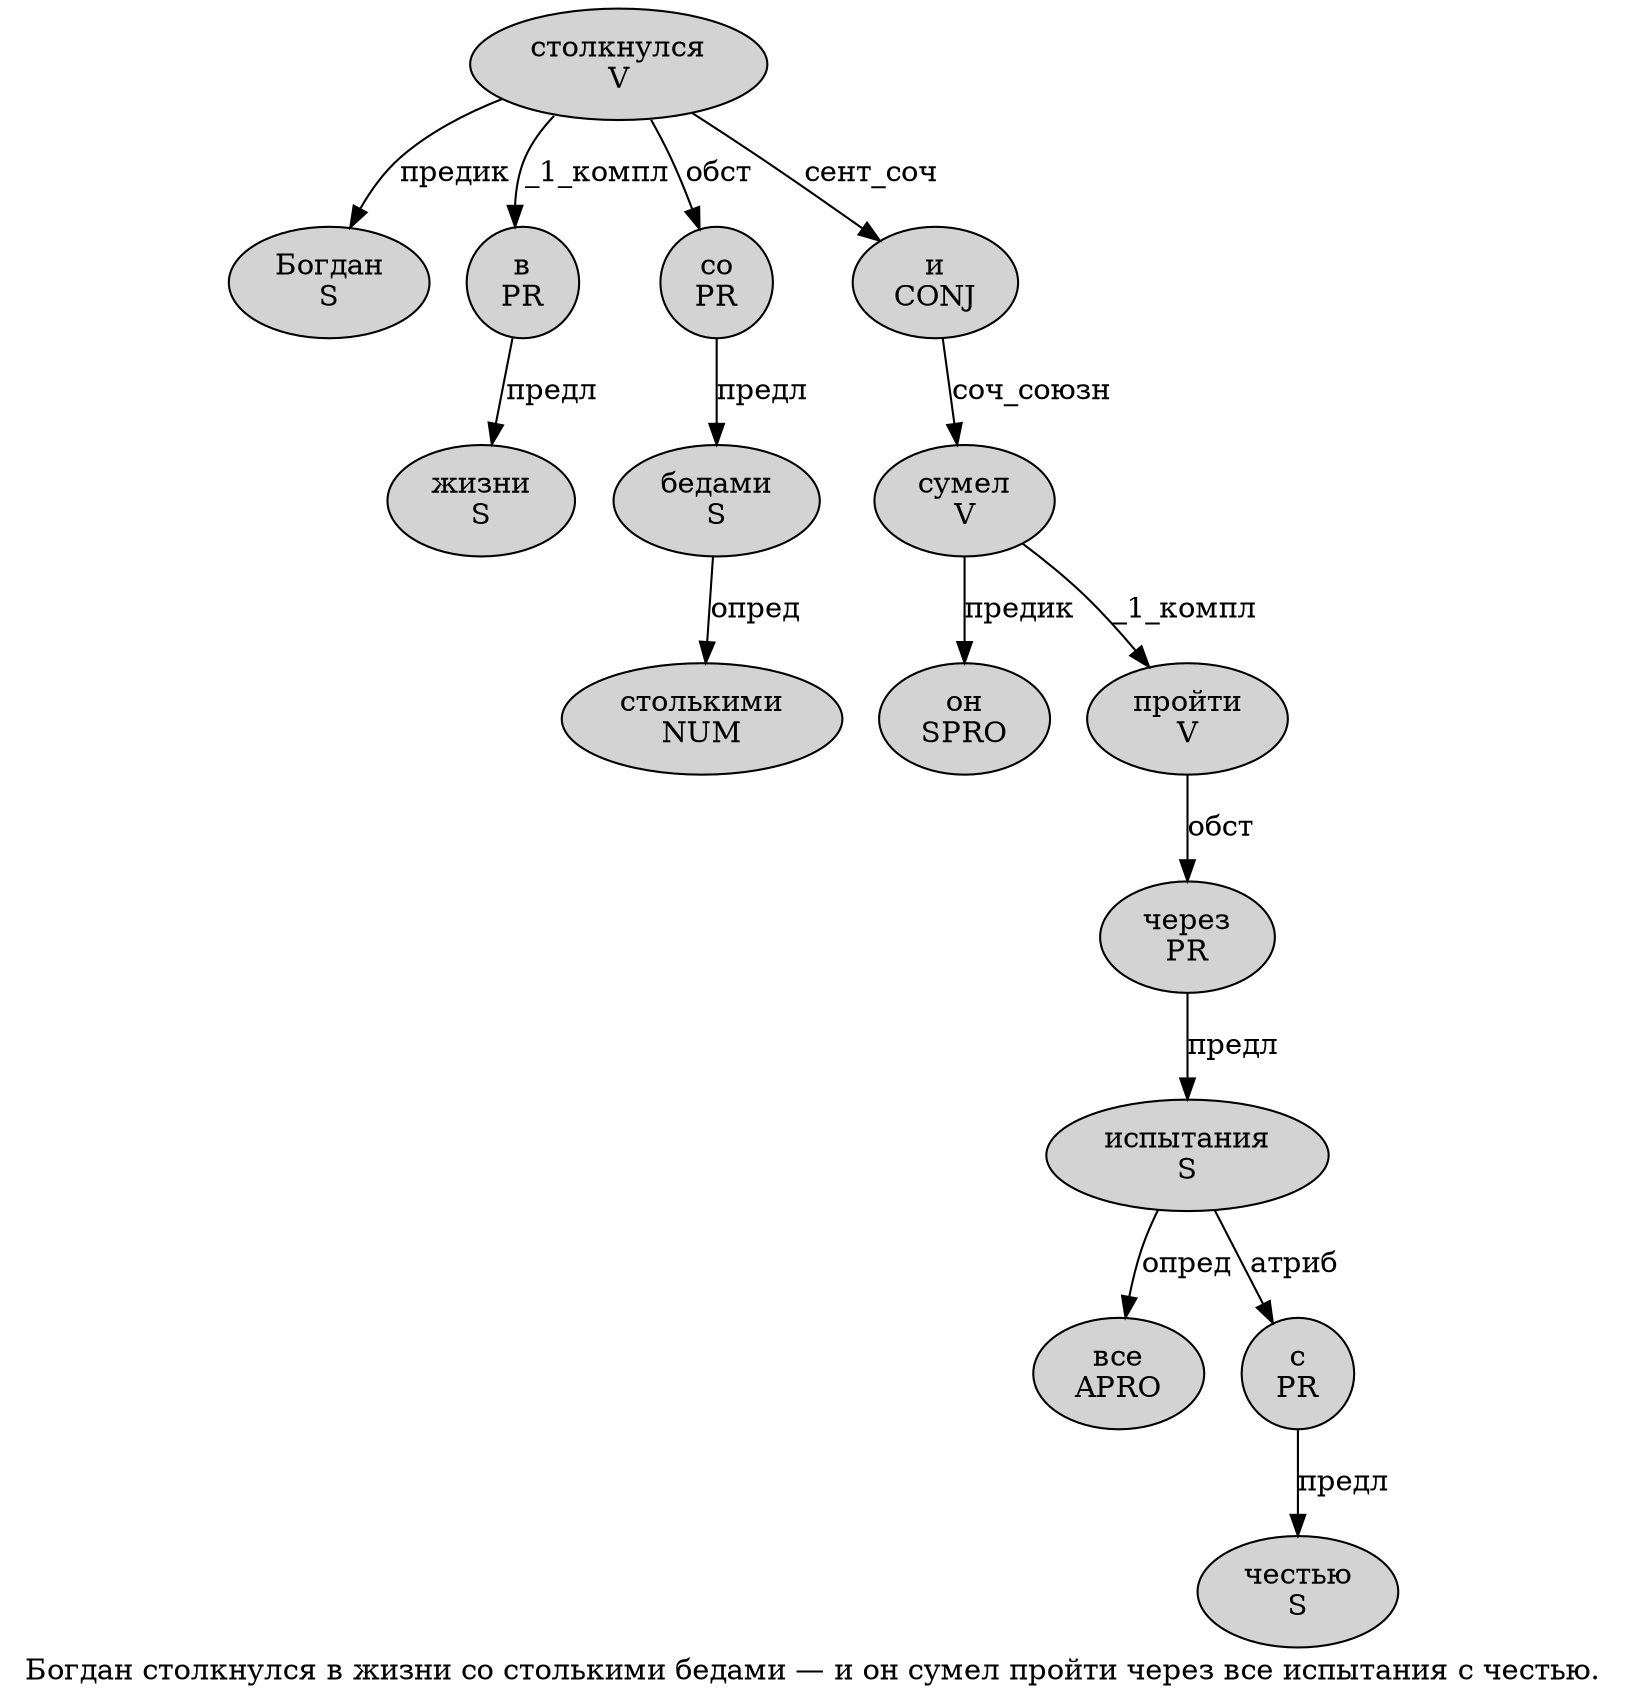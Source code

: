 digraph SENTENCE_1243 {
	graph [label="Богдан столкнулся в жизни со столькими бедами — и он сумел пройти через все испытания с честью."]
	node [style=filled]
		0 [label="Богдан
S" color="" fillcolor=lightgray penwidth=1 shape=ellipse]
		1 [label="столкнулся
V" color="" fillcolor=lightgray penwidth=1 shape=ellipse]
		2 [label="в
PR" color="" fillcolor=lightgray penwidth=1 shape=ellipse]
		3 [label="жизни
S" color="" fillcolor=lightgray penwidth=1 shape=ellipse]
		4 [label="со
PR" color="" fillcolor=lightgray penwidth=1 shape=ellipse]
		5 [label="столькими
NUM" color="" fillcolor=lightgray penwidth=1 shape=ellipse]
		6 [label="бедами
S" color="" fillcolor=lightgray penwidth=1 shape=ellipse]
		8 [label="и
CONJ" color="" fillcolor=lightgray penwidth=1 shape=ellipse]
		9 [label="он
SPRO" color="" fillcolor=lightgray penwidth=1 shape=ellipse]
		10 [label="сумел
V" color="" fillcolor=lightgray penwidth=1 shape=ellipse]
		11 [label="пройти
V" color="" fillcolor=lightgray penwidth=1 shape=ellipse]
		12 [label="через
PR" color="" fillcolor=lightgray penwidth=1 shape=ellipse]
		13 [label="все
APRO" color="" fillcolor=lightgray penwidth=1 shape=ellipse]
		14 [label="испытания
S" color="" fillcolor=lightgray penwidth=1 shape=ellipse]
		15 [label="с
PR" color="" fillcolor=lightgray penwidth=1 shape=ellipse]
		16 [label="честью
S" color="" fillcolor=lightgray penwidth=1 shape=ellipse]
			10 -> 9 [label="предик"]
			10 -> 11 [label="_1_компл"]
			11 -> 12 [label="обст"]
			1 -> 0 [label="предик"]
			1 -> 2 [label="_1_компл"]
			1 -> 4 [label="обст"]
			1 -> 8 [label="сент_соч"]
			4 -> 6 [label="предл"]
			6 -> 5 [label="опред"]
			8 -> 10 [label="соч_союзн"]
			14 -> 13 [label="опред"]
			14 -> 15 [label="атриб"]
			15 -> 16 [label="предл"]
			2 -> 3 [label="предл"]
			12 -> 14 [label="предл"]
}